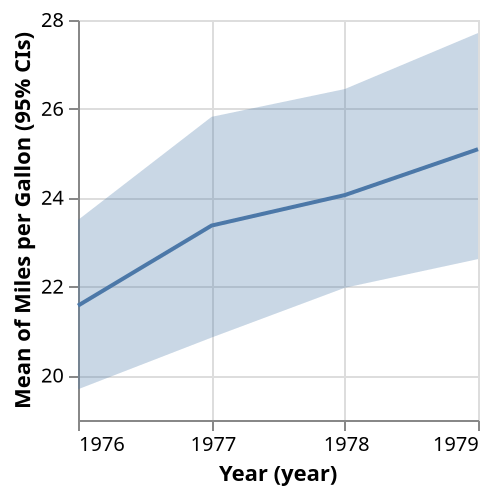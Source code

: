 {
  "$schema": "https://vega.github.io/schema/vega-lite/v3.json",
  "data": {
    "values": [
      {
        "ci1": 23.5007,
        "ci0": 19.6912,
        "center": 21.5735,
        "Year": 189302400000
      },
      {
        "ci1": 25.8214,
        "ci0": 20.8554,
        "center": 23.3750,
        "Year": 220924800000
      },
      {
        "ci1": 26.4472,
        "ci0": 21.9749,
        "center": 24.0611,
        "Year": 252460800000
      },
      {
        "ci1": 27.7074,
        "ci0": 22.6203,
        "center": 25.0931,
        "Year": 283996800000
      }
    ]
  },
  "layer": [
    {
      "mark": "errorband",
      "encoding": {
        "y": {
          "field": "ci1",
          "type": "quantitative",
          "scale": {"zero": false},
          "title": "Mean of Miles per Gallon (95% CIs)"
        },
        "y2": {"field": "ci0"},
        "x": {
          "field": "Year",
          "type": "temporal",
          "timeUnit": "year"
        }
      }
    },
    {
      "mark": "line",
      "encoding": {
        "y": {
          "field": "center",
          "type": "quantitative"
        },
        "x": {
          "field": "Year",
          "type": "temporal",
          "timeUnit": "year"
        }
      }
    }
  ]
}